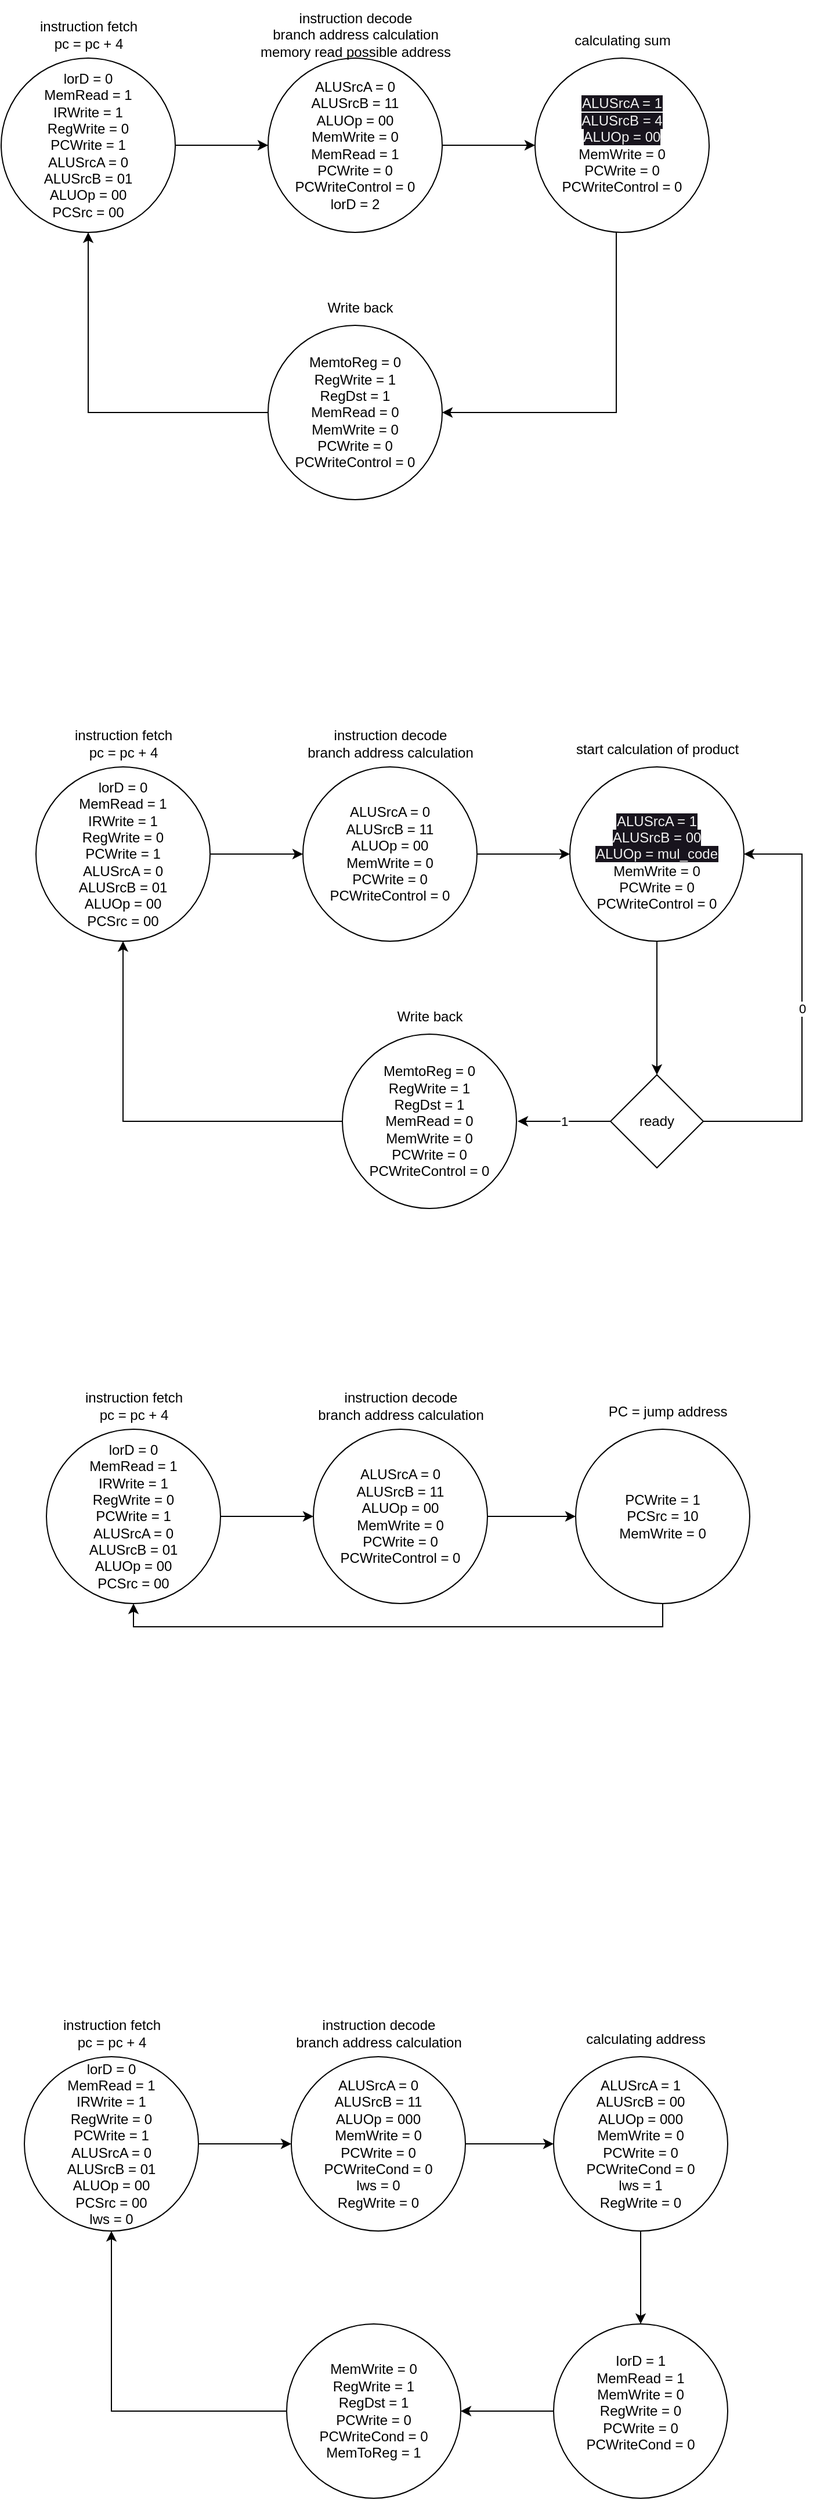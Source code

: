 <mxfile version="24.2.5" type="device">
  <diagram name="Page-1" id="G32buj4o1uVu7LO2RWsi">
    <mxGraphModel dx="1221" dy="1931" grid="1" gridSize="10" guides="1" tooltips="1" connect="1" arrows="1" fold="1" page="1" pageScale="1" pageWidth="850" pageHeight="1100" math="0" shadow="0">
      <root>
        <mxCell id="0" />
        <mxCell id="1" parent="0" />
        <mxCell id="VW0sGWOHxdlaAMC1hwqd-6" value="" style="edgeStyle=orthogonalEdgeStyle;rounded=0;orthogonalLoop=1;jettySize=auto;html=1;" parent="1" source="VW0sGWOHxdlaAMC1hwqd-1" target="VW0sGWOHxdlaAMC1hwqd-5" edge="1">
          <mxGeometry relative="1" as="geometry" />
        </mxCell>
        <mxCell id="VW0sGWOHxdlaAMC1hwqd-1" value="lorD = 0&lt;div&gt;MemRead = 1&lt;/div&gt;&lt;div&gt;IRWrite = 1&lt;/div&gt;&lt;div&gt;RegWrite = 0&lt;/div&gt;&lt;div&gt;PCWrite = 1&lt;/div&gt;&lt;div&gt;ALUSrcA = 0&lt;br&gt;ALUSrcB = 01&lt;br&gt;ALUOp = 00&lt;/div&gt;&lt;div&gt;PCSrc = 00&lt;/div&gt;" style="ellipse;whiteSpace=wrap;html=1;aspect=fixed;" parent="1" vertex="1">
          <mxGeometry x="140" y="60" width="150" height="150" as="geometry" />
        </mxCell>
        <mxCell id="VW0sGWOHxdlaAMC1hwqd-8" value="" style="edgeStyle=orthogonalEdgeStyle;rounded=0;orthogonalLoop=1;jettySize=auto;html=1;" parent="1" source="VW0sGWOHxdlaAMC1hwqd-5" target="VW0sGWOHxdlaAMC1hwqd-7" edge="1">
          <mxGeometry relative="1" as="geometry" />
        </mxCell>
        <mxCell id="VW0sGWOHxdlaAMC1hwqd-5" value="ALUSrcA = 0&lt;div&gt;ALUSrcB = 11&lt;br&gt;ALUOp = 00&lt;/div&gt;MemWrite = 0&lt;br&gt;PCWrite = 0&lt;br&gt;PCWriteControl = 0" style="ellipse;whiteSpace=wrap;html=1;aspect=fixed;" parent="1" vertex="1">
          <mxGeometry x="370" y="60" width="150" height="150" as="geometry" />
        </mxCell>
        <mxCell id="VW0sGWOHxdlaAMC1hwqd-16" value="" style="edgeStyle=orthogonalEdgeStyle;rounded=0;orthogonalLoop=1;jettySize=auto;html=1;" parent="1" source="VW0sGWOHxdlaAMC1hwqd-7" target="VW0sGWOHxdlaAMC1hwqd-15" edge="1">
          <mxGeometry relative="1" as="geometry" />
        </mxCell>
        <mxCell id="VW0sGWOHxdlaAMC1hwqd-7" value="&lt;span style=&quot;background-color: rgb(24, 20, 29);&quot;&gt;&lt;br&gt;&lt;span style=&quot;color: rgb(240, 240, 240); font-family: Helvetica; font-size: 12px; font-style: normal; font-variant-ligatures: normal; font-variant-caps: normal; font-weight: 400; letter-spacing: normal; orphans: 2; text-align: center; text-indent: 0px; text-transform: none; widows: 2; word-spacing: 0px; -webkit-text-stroke-width: 0px; white-space: normal; text-decoration-thickness: initial; text-decoration-style: initial; text-decoration-color: initial; float: none; display: inline !important;&quot;&gt;ALUSrcA = 1&lt;/span&gt;&lt;/span&gt;&lt;div style=&quot;border-color: rgb(0, 0, 0); color: rgb(240, 240, 240); font-family: Helvetica; font-size: 12px; font-style: normal; font-variant-ligatures: normal; font-variant-caps: normal; font-weight: 400; letter-spacing: normal; orphans: 2; text-align: center; text-indent: 0px; text-transform: none; widows: 2; word-spacing: 0px; -webkit-text-stroke-width: 0px; white-space: normal; text-decoration-thickness: initial; text-decoration-style: initial; text-decoration-color: initial;&quot;&gt;&lt;span style=&quot;background-color: rgb(24, 20, 29);&quot;&gt;ALUSrcB = 00&lt;br style=&quot;border-color: rgb(0, 0, 0);&quot;&gt;ALUOp = mul_code&lt;/span&gt;&lt;/div&gt;MemWrite = 0&lt;br&gt;PCWrite = 0&lt;br&gt;PCWriteControl = 0&lt;span style=&quot;background-color: rgb(255, 56, 56);&quot;&gt;&lt;br&gt;&lt;/span&gt;" style="ellipse;whiteSpace=wrap;html=1;aspect=fixed;" parent="1" vertex="1">
          <mxGeometry x="600" y="60" width="150" height="150" as="geometry" />
        </mxCell>
        <mxCell id="VW0sGWOHxdlaAMC1hwqd-11" value="instruction fetch&lt;br&gt;pc = pc + 4" style="text;html=1;align=center;verticalAlign=middle;resizable=0;points=[];autosize=1;strokeColor=none;fillColor=none;" parent="1" vertex="1">
          <mxGeometry x="160" y="20" width="110" height="40" as="geometry" />
        </mxCell>
        <mxCell id="VW0sGWOHxdlaAMC1hwqd-12" value="instruction decode&lt;br&gt;branch address calculation" style="text;html=1;align=center;verticalAlign=middle;resizable=0;points=[];autosize=1;strokeColor=none;fillColor=none;" parent="1" vertex="1">
          <mxGeometry x="360" y="20" width="170" height="40" as="geometry" />
        </mxCell>
        <mxCell id="VW0sGWOHxdlaAMC1hwqd-13" value="start calculation of product" style="text;html=1;align=center;verticalAlign=middle;resizable=0;points=[];autosize=1;strokeColor=none;fillColor=none;" parent="1" vertex="1">
          <mxGeometry x="595" y="30" width="160" height="30" as="geometry" />
        </mxCell>
        <mxCell id="VW0sGWOHxdlaAMC1hwqd-19" value="0" style="edgeStyle=orthogonalEdgeStyle;rounded=0;orthogonalLoop=1;jettySize=auto;html=1;exitX=1;exitY=0.5;exitDx=0;exitDy=0;entryX=1;entryY=0.5;entryDx=0;entryDy=0;" parent="1" source="VW0sGWOHxdlaAMC1hwqd-15" target="VW0sGWOHxdlaAMC1hwqd-7" edge="1">
          <mxGeometry relative="1" as="geometry">
            <Array as="points">
              <mxPoint x="800" y="365" />
              <mxPoint x="800" y="135" />
            </Array>
          </mxGeometry>
        </mxCell>
        <mxCell id="VW0sGWOHxdlaAMC1hwqd-23" value="1" style="edgeStyle=orthogonalEdgeStyle;rounded=0;orthogonalLoop=1;jettySize=auto;html=1;" parent="1" source="VW0sGWOHxdlaAMC1hwqd-15" edge="1">
          <mxGeometry relative="1" as="geometry">
            <mxPoint x="555" y="365" as="targetPoint" />
          </mxGeometry>
        </mxCell>
        <mxCell id="VW0sGWOHxdlaAMC1hwqd-15" value="ready" style="rhombus;whiteSpace=wrap;html=1;" parent="1" vertex="1">
          <mxGeometry x="635" y="325" width="80" height="80" as="geometry" />
        </mxCell>
        <mxCell id="VW0sGWOHxdlaAMC1hwqd-25" style="edgeStyle=orthogonalEdgeStyle;rounded=0;orthogonalLoop=1;jettySize=auto;html=1;exitX=0;exitY=0.5;exitDx=0;exitDy=0;entryX=0.5;entryY=1;entryDx=0;entryDy=0;" parent="1" source="VW0sGWOHxdlaAMC1hwqd-24" target="VW0sGWOHxdlaAMC1hwqd-1" edge="1">
          <mxGeometry relative="1" as="geometry" />
        </mxCell>
        <mxCell id="VW0sGWOHxdlaAMC1hwqd-24" value="MemtoReg = 0&lt;br&gt;RegWrite = 1&lt;br&gt;RegDst = 1&lt;br&gt;MemRead = 0&lt;br&gt;MemWrite = 0&lt;br&gt;PCWrite = 0&lt;br&gt;PCWriteControl = 0" style="ellipse;whiteSpace=wrap;html=1;aspect=fixed;" parent="1" vertex="1">
          <mxGeometry x="404" y="290" width="150" height="150" as="geometry" />
        </mxCell>
        <mxCell id="VW0sGWOHxdlaAMC1hwqd-26" value="Write back" style="text;html=1;align=center;verticalAlign=middle;resizable=0;points=[];autosize=1;strokeColor=none;fillColor=none;" parent="1" vertex="1">
          <mxGeometry x="439" y="260" width="80" height="30" as="geometry" />
        </mxCell>
        <mxCell id="VW0sGWOHxdlaAMC1hwqd-27" value="" style="edgeStyle=orthogonalEdgeStyle;rounded=0;orthogonalLoop=1;jettySize=auto;html=1;" parent="1" source="VW0sGWOHxdlaAMC1hwqd-28" target="VW0sGWOHxdlaAMC1hwqd-30" edge="1">
          <mxGeometry relative="1" as="geometry" />
        </mxCell>
        <mxCell id="VW0sGWOHxdlaAMC1hwqd-28" value="lorD = 0&lt;div&gt;MemRead = 1&lt;/div&gt;&lt;div&gt;IRWrite = 1&lt;/div&gt;&lt;div&gt;RegWrite = 0&lt;/div&gt;&lt;div&gt;PCWrite = 1&lt;/div&gt;&lt;div&gt;ALUSrcA = 0&lt;br&gt;ALUSrcB = 01&lt;br&gt;ALUOp = 00&lt;/div&gt;&lt;div&gt;PCSrc = 00&lt;/div&gt;" style="ellipse;whiteSpace=wrap;html=1;aspect=fixed;" parent="1" vertex="1">
          <mxGeometry x="149" y="630" width="150" height="150" as="geometry" />
        </mxCell>
        <mxCell id="VW0sGWOHxdlaAMC1hwqd-29" value="" style="edgeStyle=orthogonalEdgeStyle;rounded=0;orthogonalLoop=1;jettySize=auto;html=1;" parent="1" source="VW0sGWOHxdlaAMC1hwqd-30" target="VW0sGWOHxdlaAMC1hwqd-32" edge="1">
          <mxGeometry relative="1" as="geometry" />
        </mxCell>
        <mxCell id="VW0sGWOHxdlaAMC1hwqd-30" value="ALUSrcA = 0&lt;div&gt;ALUSrcB = 11&lt;br&gt;ALUOp = 00&lt;/div&gt;MemWrite = 0&lt;br&gt;PCWrite = 0&lt;br&gt;PCWriteControl = 0" style="ellipse;whiteSpace=wrap;html=1;aspect=fixed;" parent="1" vertex="1">
          <mxGeometry x="379" y="630" width="150" height="150" as="geometry" />
        </mxCell>
        <mxCell id="VW0sGWOHxdlaAMC1hwqd-32" value="PCWrite = 1&lt;br&gt;PCSrc = 10&lt;br&gt;MemWrite = 0&lt;span style=&quot;background-color: rgb(255, 56, 56);&quot;&gt;&lt;br&gt;&lt;/span&gt;" style="ellipse;whiteSpace=wrap;html=1;aspect=fixed;" parent="1" vertex="1">
          <mxGeometry x="605" y="630" width="150" height="150" as="geometry" />
        </mxCell>
        <mxCell id="VW0sGWOHxdlaAMC1hwqd-33" value="instruction fetch&lt;br&gt;pc = pc + 4" style="text;html=1;align=center;verticalAlign=middle;resizable=0;points=[];autosize=1;strokeColor=none;fillColor=none;" parent="1" vertex="1">
          <mxGeometry x="169" y="590" width="110" height="40" as="geometry" />
        </mxCell>
        <mxCell id="VW0sGWOHxdlaAMC1hwqd-34" value="instruction decode&lt;br&gt;branch address calculation" style="text;html=1;align=center;verticalAlign=middle;resizable=0;points=[];autosize=1;strokeColor=none;fillColor=none;" parent="1" vertex="1">
          <mxGeometry x="369" y="590" width="170" height="40" as="geometry" />
        </mxCell>
        <mxCell id="VW0sGWOHxdlaAMC1hwqd-35" value="PC = jump address" style="text;html=1;align=center;verticalAlign=middle;resizable=0;points=[];autosize=1;strokeColor=none;fillColor=none;" parent="1" vertex="1">
          <mxGeometry x="619" y="600" width="130" height="30" as="geometry" />
        </mxCell>
        <mxCell id="VW0sGWOHxdlaAMC1hwqd-39" style="edgeStyle=orthogonalEdgeStyle;rounded=0;orthogonalLoop=1;jettySize=auto;html=1;exitX=0.5;exitY=1;exitDx=0;exitDy=0;entryX=0.5;entryY=1;entryDx=0;entryDy=0;" parent="1" source="VW0sGWOHxdlaAMC1hwqd-32" target="VW0sGWOHxdlaAMC1hwqd-28" edge="1">
          <mxGeometry relative="1" as="geometry">
            <mxPoint x="413.0" y="935" as="sourcePoint" />
          </mxGeometry>
        </mxCell>
        <mxCell id="BzkRhTGkH2vHOm6vuEUU-15" value="" style="edgeStyle=orthogonalEdgeStyle;rounded=0;orthogonalLoop=1;jettySize=auto;html=1;" parent="1" source="BzkRhTGkH2vHOm6vuEUU-16" target="BzkRhTGkH2vHOm6vuEUU-18" edge="1">
          <mxGeometry relative="1" as="geometry" />
        </mxCell>
        <mxCell id="BzkRhTGkH2vHOm6vuEUU-16" value="lorD = 0&lt;div&gt;MemRead = 1&lt;/div&gt;&lt;div&gt;IRWrite = 1&lt;/div&gt;&lt;div&gt;RegWrite = 0&lt;/div&gt;&lt;div&gt;PCWrite = 1&lt;/div&gt;&lt;div&gt;ALUSrcA = 0&lt;br&gt;ALUSrcB = 01&lt;br&gt;ALUOp = 00&lt;/div&gt;&lt;div&gt;PCSrc = 00&lt;/div&gt;" style="ellipse;whiteSpace=wrap;html=1;aspect=fixed;" parent="1" vertex="1">
          <mxGeometry x="110" y="-550" width="150" height="150" as="geometry" />
        </mxCell>
        <mxCell id="BzkRhTGkH2vHOm6vuEUU-17" value="" style="edgeStyle=orthogonalEdgeStyle;rounded=0;orthogonalLoop=1;jettySize=auto;html=1;" parent="1" source="BzkRhTGkH2vHOm6vuEUU-18" target="BzkRhTGkH2vHOm6vuEUU-20" edge="1">
          <mxGeometry relative="1" as="geometry" />
        </mxCell>
        <mxCell id="BzkRhTGkH2vHOm6vuEUU-18" value="ALUSrcA = 0&lt;div&gt;ALUSrcB = 11&lt;br&gt;ALUOp = 00&lt;/div&gt;MemWrite = 0&lt;div&gt;MemRead = 1&lt;br&gt;PCWrite = 0&lt;br&gt;PCWriteControl = 0&lt;br&gt;lorD = 2&lt;/div&gt;" style="ellipse;whiteSpace=wrap;html=1;aspect=fixed;" parent="1" vertex="1">
          <mxGeometry x="340" y="-550" width="150" height="150" as="geometry" />
        </mxCell>
        <mxCell id="BzkRhTGkH2vHOm6vuEUU-19" value="" style="edgeStyle=orthogonalEdgeStyle;rounded=0;orthogonalLoop=1;jettySize=auto;html=1;entryX=1;entryY=0.5;entryDx=0;entryDy=0;" parent="1" source="BzkRhTGkH2vHOm6vuEUU-20" target="BzkRhTGkH2vHOm6vuEUU-28" edge="1">
          <mxGeometry relative="1" as="geometry">
            <mxPoint x="645" y="-230" as="targetPoint" />
            <Array as="points">
              <mxPoint x="640" y="-245" />
            </Array>
          </mxGeometry>
        </mxCell>
        <mxCell id="BzkRhTGkH2vHOm6vuEUU-20" value="&lt;span style=&quot;background-color: rgb(24, 20, 29);&quot;&gt;&lt;span style=&quot;color: rgb(240, 240, 240); font-family: Helvetica; font-size: 12px; font-style: normal; font-variant-ligatures: normal; font-variant-caps: normal; font-weight: 400; letter-spacing: normal; orphans: 2; text-align: center; text-indent: 0px; text-transform: none; widows: 2; word-spacing: 0px; -webkit-text-stroke-width: 0px; white-space: normal; text-decoration-thickness: initial; text-decoration-style: initial; text-decoration-color: initial; float: none; display: inline !important;&quot;&gt;ALUSrcA = 1&lt;/span&gt;&lt;/span&gt;&lt;div style=&quot;border-color: rgb(0, 0, 0); color: rgb(240, 240, 240); font-family: Helvetica; font-size: 12px; font-style: normal; font-variant-ligatures: normal; font-variant-caps: normal; font-weight: 400; letter-spacing: normal; orphans: 2; text-align: center; text-indent: 0px; text-transform: none; widows: 2; word-spacing: 0px; -webkit-text-stroke-width: 0px; white-space: normal; text-decoration-thickness: initial; text-decoration-style: initial; text-decoration-color: initial;&quot;&gt;&lt;span style=&quot;background-color: rgb(24, 20, 29);&quot;&gt;ALUSrcB = 4&lt;br style=&quot;border-color: rgb(0, 0, 0);&quot;&gt;ALUOp = 00&lt;/span&gt;&lt;/div&gt;MemWrite = 0&lt;br&gt;PCWrite = 0&lt;br&gt;PCWriteControl = 0&lt;span style=&quot;background-color: rgb(255, 56, 56);&quot;&gt;&lt;br&gt;&lt;/span&gt;" style="ellipse;whiteSpace=wrap;html=1;aspect=fixed;" parent="1" vertex="1">
          <mxGeometry x="570" y="-550" width="150" height="150" as="geometry" />
        </mxCell>
        <mxCell id="BzkRhTGkH2vHOm6vuEUU-21" value="instruction fetch&lt;br&gt;pc = pc + 4" style="text;html=1;align=center;verticalAlign=middle;resizable=0;points=[];autosize=1;strokeColor=none;fillColor=none;" parent="1" vertex="1">
          <mxGeometry x="130" y="-590" width="110" height="40" as="geometry" />
        </mxCell>
        <mxCell id="BzkRhTGkH2vHOm6vuEUU-22" value="instruction decode&lt;br&gt;branch address calculation&lt;br&gt;memory read possible address" style="text;html=1;align=center;verticalAlign=middle;resizable=0;points=[];autosize=1;strokeColor=none;fillColor=none;" parent="1" vertex="1">
          <mxGeometry x="320" y="-600" width="190" height="60" as="geometry" />
        </mxCell>
        <mxCell id="BzkRhTGkH2vHOm6vuEUU-23" value="calculating sum" style="text;html=1;align=center;verticalAlign=middle;resizable=0;points=[];autosize=1;strokeColor=none;fillColor=none;" parent="1" vertex="1">
          <mxGeometry x="590" y="-580" width="110" height="30" as="geometry" />
        </mxCell>
        <mxCell id="BzkRhTGkH2vHOm6vuEUU-27" style="edgeStyle=orthogonalEdgeStyle;rounded=0;orthogonalLoop=1;jettySize=auto;html=1;exitX=0;exitY=0.5;exitDx=0;exitDy=0;entryX=0.5;entryY=1;entryDx=0;entryDy=0;" parent="1" source="BzkRhTGkH2vHOm6vuEUU-28" target="BzkRhTGkH2vHOm6vuEUU-16" edge="1">
          <mxGeometry relative="1" as="geometry" />
        </mxCell>
        <mxCell id="BzkRhTGkH2vHOm6vuEUU-28" value="MemtoReg = 0&lt;br&gt;RegWrite = 1&lt;br&gt;RegDst = 1&lt;br&gt;MemRead = 0&lt;br&gt;MemWrite = 0&lt;br&gt;PCWrite = 0&lt;br&gt;PCWriteControl = 0" style="ellipse;whiteSpace=wrap;html=1;aspect=fixed;" parent="1" vertex="1">
          <mxGeometry x="340" y="-320" width="150" height="150" as="geometry" />
        </mxCell>
        <mxCell id="BzkRhTGkH2vHOm6vuEUU-29" value="Write back" style="text;html=1;align=center;verticalAlign=middle;resizable=0;points=[];autosize=1;strokeColor=none;fillColor=none;" parent="1" vertex="1">
          <mxGeometry x="379" y="-350" width="80" height="30" as="geometry" />
        </mxCell>
        <mxCell id="fF3yHCHPXmoMGoziofoO-1" value="" style="edgeStyle=orthogonalEdgeStyle;rounded=0;orthogonalLoop=1;jettySize=auto;html=1;" edge="1" parent="1" source="fF3yHCHPXmoMGoziofoO-2" target="fF3yHCHPXmoMGoziofoO-4">
          <mxGeometry relative="1" as="geometry" />
        </mxCell>
        <mxCell id="fF3yHCHPXmoMGoziofoO-2" value="lorD = 0&lt;div&gt;MemRead = 1&lt;/div&gt;&lt;div&gt;IRWrite = 1&lt;/div&gt;&lt;div&gt;RegWrite = 0&lt;/div&gt;&lt;div&gt;PCWrite = 1&lt;/div&gt;&lt;div&gt;ALUSrcA = 0&lt;br&gt;ALUSrcB = 01&lt;br&gt;ALUOp = 00&lt;/div&gt;&lt;div&gt;PCSrc = 00&lt;/div&gt;&lt;div&gt;lws = 0&lt;/div&gt;" style="ellipse;whiteSpace=wrap;html=1;aspect=fixed;" vertex="1" parent="1">
          <mxGeometry x="130" y="1170" width="150" height="150" as="geometry" />
        </mxCell>
        <mxCell id="fF3yHCHPXmoMGoziofoO-3" value="" style="edgeStyle=orthogonalEdgeStyle;rounded=0;orthogonalLoop=1;jettySize=auto;html=1;" edge="1" parent="1" source="fF3yHCHPXmoMGoziofoO-4" target="fF3yHCHPXmoMGoziofoO-5">
          <mxGeometry relative="1" as="geometry" />
        </mxCell>
        <mxCell id="fF3yHCHPXmoMGoziofoO-4" value="ALUSrcA = 0&lt;div&gt;ALUSrcB = 11&lt;br&gt;ALUOp = 000&lt;/div&gt;MemWrite = 0&lt;br&gt;PCWrite = 0&lt;br&gt;PCWriteCond = 0&lt;div&gt;lws = 0&lt;/div&gt;&lt;div&gt;RegWrite = 0&lt;/div&gt;" style="ellipse;whiteSpace=wrap;html=1;aspect=fixed;" vertex="1" parent="1">
          <mxGeometry x="360" y="1170" width="150" height="150" as="geometry" />
        </mxCell>
        <mxCell id="fF3yHCHPXmoMGoziofoO-11" value="" style="edgeStyle=orthogonalEdgeStyle;rounded=0;orthogonalLoop=1;jettySize=auto;html=1;" edge="1" parent="1" source="fF3yHCHPXmoMGoziofoO-5" target="fF3yHCHPXmoMGoziofoO-10">
          <mxGeometry relative="1" as="geometry" />
        </mxCell>
        <mxCell id="fF3yHCHPXmoMGoziofoO-5" value="ALUSrcA = 1&lt;div&gt;ALUSrcB = 00&lt;br&gt;ALUOp = 000&lt;/div&gt;MemWrite = 0&lt;br&gt;PCWrite = 0&lt;br&gt;PCWriteCond = 0&lt;span style=&quot;background-color: rgb(255, 56, 56);&quot;&gt;&lt;br&gt;&lt;/span&gt;&lt;div&gt;lws = 1&lt;/div&gt;&lt;div&gt;RegWrite = 0&lt;/div&gt;" style="ellipse;whiteSpace=wrap;html=1;aspect=fixed;" vertex="1" parent="1">
          <mxGeometry x="586" y="1170" width="150" height="150" as="geometry" />
        </mxCell>
        <mxCell id="fF3yHCHPXmoMGoziofoO-6" value="instruction fetch&lt;br&gt;pc = pc + 4" style="text;html=1;align=center;verticalAlign=middle;resizable=0;points=[];autosize=1;strokeColor=none;fillColor=none;" vertex="1" parent="1">
          <mxGeometry x="150" y="1130" width="110" height="40" as="geometry" />
        </mxCell>
        <mxCell id="fF3yHCHPXmoMGoziofoO-7" value="instruction decode&lt;br&gt;branch address calculation" style="text;html=1;align=center;verticalAlign=middle;resizable=0;points=[];autosize=1;strokeColor=none;fillColor=none;" vertex="1" parent="1">
          <mxGeometry x="350" y="1130" width="170" height="40" as="geometry" />
        </mxCell>
        <mxCell id="fF3yHCHPXmoMGoziofoO-8" value="calculating address" style="text;html=1;align=center;verticalAlign=middle;resizable=0;points=[];autosize=1;strokeColor=none;fillColor=none;" vertex="1" parent="1">
          <mxGeometry x="600" y="1140" width="130" height="30" as="geometry" />
        </mxCell>
        <mxCell id="fF3yHCHPXmoMGoziofoO-14" value="" style="edgeStyle=orthogonalEdgeStyle;rounded=0;orthogonalLoop=1;jettySize=auto;html=1;" edge="1" parent="1" source="fF3yHCHPXmoMGoziofoO-10" target="fF3yHCHPXmoMGoziofoO-13">
          <mxGeometry relative="1" as="geometry" />
        </mxCell>
        <mxCell id="fF3yHCHPXmoMGoziofoO-10" value="IorD = 1&lt;div&gt;MemRead = 1&lt;/div&gt;&lt;div&gt;MemWrite = 0&lt;/div&gt;&lt;div&gt;RegWrite = 0&lt;/div&gt;&lt;div&gt;PCWrite = 0&lt;/div&gt;&lt;div&gt;PCWriteCond = 0&lt;/div&gt;&lt;div&gt;&lt;br&gt;&lt;/div&gt;" style="ellipse;whiteSpace=wrap;html=1;aspect=fixed;" vertex="1" parent="1">
          <mxGeometry x="586" y="1400" width="150" height="150" as="geometry" />
        </mxCell>
        <mxCell id="fF3yHCHPXmoMGoziofoO-15" style="edgeStyle=orthogonalEdgeStyle;rounded=0;orthogonalLoop=1;jettySize=auto;html=1;exitX=0;exitY=0.5;exitDx=0;exitDy=0;entryX=0.5;entryY=1;entryDx=0;entryDy=0;" edge="1" parent="1" source="fF3yHCHPXmoMGoziofoO-13" target="fF3yHCHPXmoMGoziofoO-2">
          <mxGeometry relative="1" as="geometry">
            <mxPoint x="220" y="1350" as="targetPoint" />
          </mxGeometry>
        </mxCell>
        <mxCell id="fF3yHCHPXmoMGoziofoO-13" value="&lt;div&gt;MemWrite = 0&lt;/div&gt;&lt;div&gt;RegWrite = 1&lt;/div&gt;&lt;div&gt;RegDst = 1&lt;/div&gt;&lt;div&gt;PCWrite = 0&lt;/div&gt;&lt;div&gt;PCWriteCond = 0&lt;/div&gt;&lt;div&gt;MemToReg = 1&lt;/div&gt;" style="ellipse;whiteSpace=wrap;html=1;aspect=fixed;" vertex="1" parent="1">
          <mxGeometry x="356" y="1400" width="150" height="150" as="geometry" />
        </mxCell>
      </root>
    </mxGraphModel>
  </diagram>
</mxfile>
